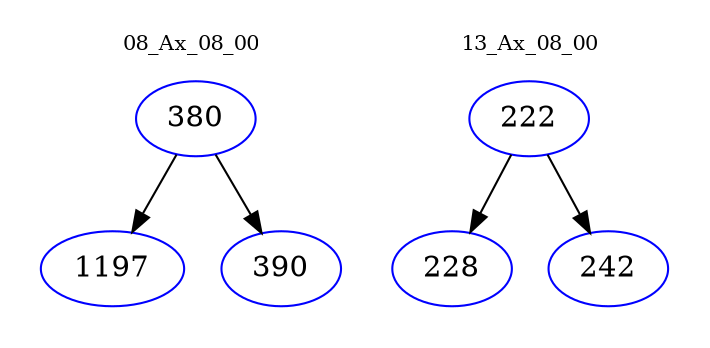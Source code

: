 digraph{
subgraph cluster_0 {
color = white
label = "08_Ax_08_00";
fontsize=10;
T0_380 [label="380", color="blue"]
T0_380 -> T0_1197 [color="black"]
T0_1197 [label="1197", color="blue"]
T0_380 -> T0_390 [color="black"]
T0_390 [label="390", color="blue"]
}
subgraph cluster_1 {
color = white
label = "13_Ax_08_00";
fontsize=10;
T1_222 [label="222", color="blue"]
T1_222 -> T1_228 [color="black"]
T1_228 [label="228", color="blue"]
T1_222 -> T1_242 [color="black"]
T1_242 [label="242", color="blue"]
}
}

